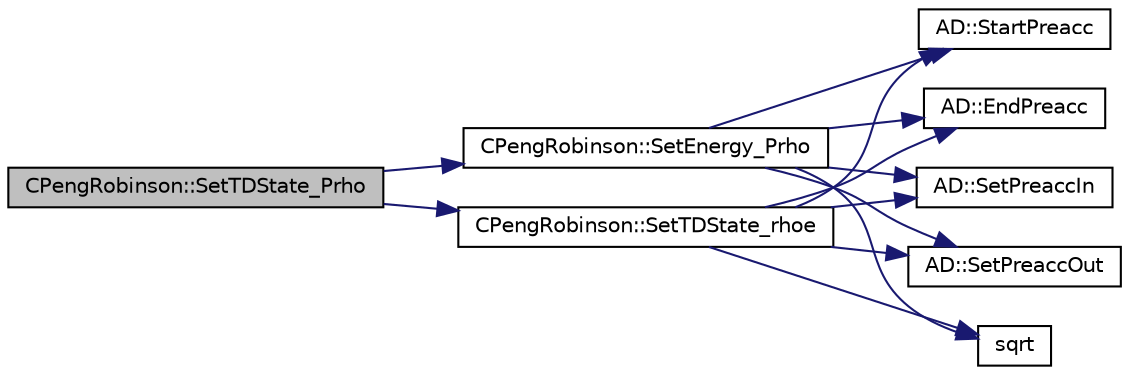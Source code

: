 digraph "CPengRobinson::SetTDState_Prho"
{
 // LATEX_PDF_SIZE
  edge [fontname="Helvetica",fontsize="10",labelfontname="Helvetica",labelfontsize="10"];
  node [fontname="Helvetica",fontsize="10",shape=record];
  rankdir="LR";
  Node1 [label="CPengRobinson::SetTDState_Prho",height=0.2,width=0.4,color="black", fillcolor="grey75", style="filled", fontcolor="black",tooltip="Set the Dimensionless State using Pressure and Density."];
  Node1 -> Node2 [color="midnightblue",fontsize="10",style="solid",fontname="Helvetica"];
  Node2 [label="CPengRobinson::SetEnergy_Prho",height=0.2,width=0.4,color="black", fillcolor="white", style="filled",URL="$classCPengRobinson.html#af378e5d2f6b426a1e4735b2be8bf6654",tooltip="Set the Dimensionless Energy using Pressure and Density."];
  Node2 -> Node3 [color="midnightblue",fontsize="10",style="solid",fontname="Helvetica"];
  Node3 [label="AD::EndPreacc",height=0.2,width=0.4,color="black", fillcolor="white", style="filled",URL="$namespaceAD.html#a309d057a92faa60a3a760254678ec9ea",tooltip="Ends a preaccumulation section and computes the local Jacobi matrix of a code section using the varia..."];
  Node2 -> Node4 [color="midnightblue",fontsize="10",style="solid",fontname="Helvetica"];
  Node4 [label="AD::SetPreaccIn",height=0.2,width=0.4,color="black", fillcolor="white", style="filled",URL="$namespaceAD.html#aa163589c94af6ddfdbcf901ecc76ac77",tooltip="Sets the scalar inputs of a preaccumulation section."];
  Node2 -> Node5 [color="midnightblue",fontsize="10",style="solid",fontname="Helvetica"];
  Node5 [label="AD::SetPreaccOut",height=0.2,width=0.4,color="black", fillcolor="white", style="filled",URL="$namespaceAD.html#a96f26aa5f6909173e990e03b864fec33",tooltip="Sets the scalar outputs of a preaccumulation section."];
  Node2 -> Node6 [color="midnightblue",fontsize="10",style="solid",fontname="Helvetica"];
  Node6 [label="sqrt",height=0.2,width=0.4,color="black", fillcolor="white", style="filled",URL="$group__SIMD.html#ga54a1925ab40fb4249ea255072520de35",tooltip=" "];
  Node2 -> Node7 [color="midnightblue",fontsize="10",style="solid",fontname="Helvetica"];
  Node7 [label="AD::StartPreacc",height=0.2,width=0.4,color="black", fillcolor="white", style="filled",URL="$namespaceAD.html#a2a1e9c4b109fd751e84132c9495de3ff",tooltip="Starts a new preaccumulation section and sets the input variables."];
  Node1 -> Node8 [color="midnightblue",fontsize="10",style="solid",fontname="Helvetica"];
  Node8 [label="CPengRobinson::SetTDState_rhoe",height=0.2,width=0.4,color="black", fillcolor="white", style="filled",URL="$classCPengRobinson.html#a5699a7f9a5a5f8a6bb8d90b0cd216c7d",tooltip="Set the Dimensionless State using Density and Internal Energy."];
  Node8 -> Node3 [color="midnightblue",fontsize="10",style="solid",fontname="Helvetica"];
  Node8 -> Node4 [color="midnightblue",fontsize="10",style="solid",fontname="Helvetica"];
  Node8 -> Node5 [color="midnightblue",fontsize="10",style="solid",fontname="Helvetica"];
  Node8 -> Node6 [color="midnightblue",fontsize="10",style="solid",fontname="Helvetica"];
  Node8 -> Node7 [color="midnightblue",fontsize="10",style="solid",fontname="Helvetica"];
}
